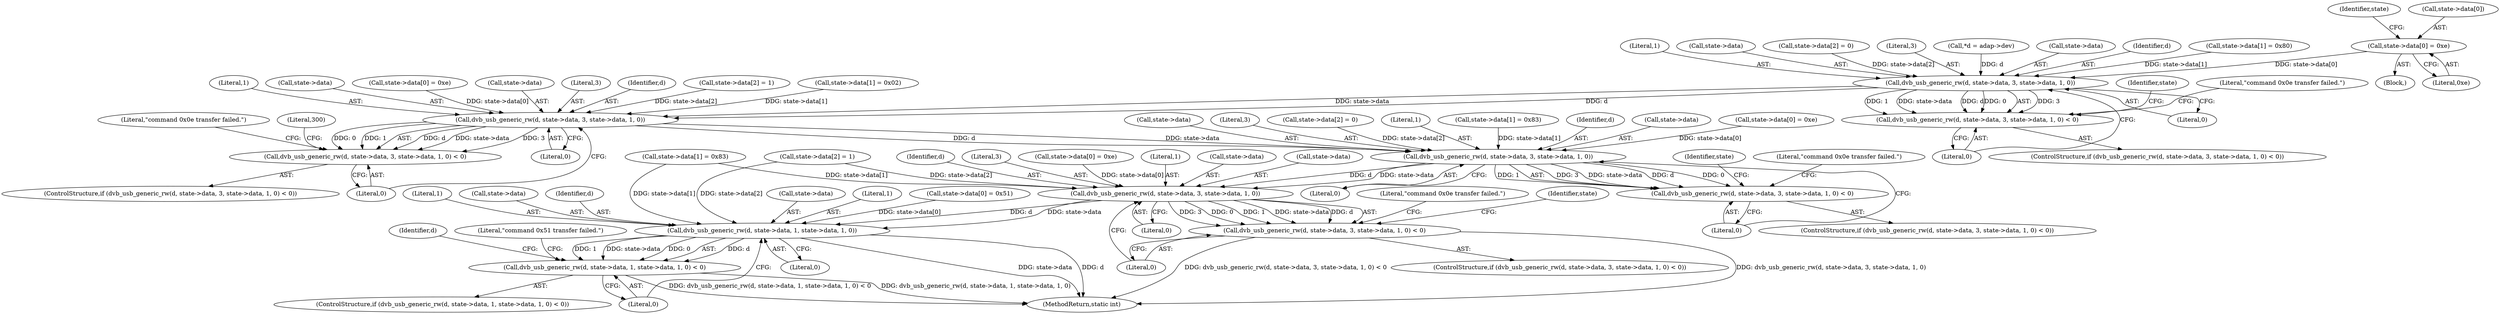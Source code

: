 digraph "0_linux_606142af57dad981b78707234cfbd15f9f7b7125_0@array" {
"1000120" [label="(Call,state->data[0] = 0xe)"];
"1000143" [label="(Call,dvb_usb_generic_rw(d, state->data, 3, state->data, 1, 0))"];
"1000142" [label="(Call,dvb_usb_generic_rw(d, state->data, 3, state->data, 1, 0) < 0)"];
"1000180" [label="(Call,dvb_usb_generic_rw(d, state->data, 3, state->data, 1, 0))"];
"1000179" [label="(Call,dvb_usb_generic_rw(d, state->data, 3, state->data, 1, 0) < 0)"];
"1000219" [label="(Call,dvb_usb_generic_rw(d, state->data, 3, state->data, 1, 0))"];
"1000218" [label="(Call,dvb_usb_generic_rw(d, state->data, 3, state->data, 1, 0) < 0)"];
"1000256" [label="(Call,dvb_usb_generic_rw(d, state->data, 3, state->data, 1, 0))"];
"1000255" [label="(Call,dvb_usb_generic_rw(d, state->data, 3, state->data, 1, 0) < 0)"];
"1000279" [label="(Call,dvb_usb_generic_rw(d, state->data, 1, state->data, 1, 0))"];
"1000278" [label="(Call,dvb_usb_generic_rw(d, state->data, 1, state->data, 1, 0) < 0)"];
"1000285" [label="(Call,state->data)"];
"1000130" [label="(Identifier,state)"];
"1000189" [label="(Literal,1)"];
"1000265" [label="(Literal,1)"];
"1000142" [label="(Call,dvb_usb_generic_rw(d, state->data, 3, state->data, 1, 0) < 0)"];
"1000247" [label="(Call,state->data[2] = 1)"];
"1000277" [label="(ControlStructure,if (dvb_usb_generic_rw(d, state->data, 1, state->data, 1, 0) < 0))"];
"1000102" [label="(Block,)"];
"1000220" [label="(Identifier,d)"];
"1000219" [label="(Call,dvb_usb_generic_rw(d, state->data, 3, state->data, 1, 0))"];
"1000279" [label="(Call,dvb_usb_generic_rw(d, state->data, 1, state->data, 1, 0))"];
"1000145" [label="(Call,state->data)"];
"1000182" [label="(Call,state->data)"];
"1000179" [label="(Call,dvb_usb_generic_rw(d, state->data, 3, state->data, 1, 0) < 0)"];
"1000267" [label="(Literal,0)"];
"1000221" [label="(Call,state->data)"];
"1000157" [label="(Call,state->data[0] = 0xe)"];
"1000232" [label="(Literal,\"command 0x0e transfer failed.\")"];
"1000278" [label="(Call,dvb_usb_generic_rw(d, state->data, 1, state->data, 1, 0) < 0)"];
"1000288" [label="(Literal,1)"];
"1000120" [label="(Call,state->data[0] = 0xe)"];
"1000144" [label="(Identifier,d)"];
"1000180" [label="(Call,dvb_usb_generic_rw(d, state->data, 3, state->data, 1, 0))"];
"1000196" [label="(Call,state->data[0] = 0xe)"];
"1000225" [label="(Call,state->data)"];
"1000127" [label="(Call,state->data[1] = 0x80)"];
"1000266" [label="(Literal,0)"];
"1000270" [label="(Call,state->data[0] = 0x51)"];
"1000256" [label="(Call,dvb_usb_generic_rw(d, state->data, 3, state->data, 1, 0))"];
"1000236" [label="(Identifier,state)"];
"1000240" [label="(Call,state->data[1] = 0x83)"];
"1000178" [label="(ControlStructure,if (dvb_usb_generic_rw(d, state->data, 3, state->data, 1, 0) < 0))"];
"1000141" [label="(ControlStructure,if (dvb_usb_generic_rw(d, state->data, 3, state->data, 1, 0) < 0))"];
"1000258" [label="(Call,state->data)"];
"1000193" [label="(Literal,\"command 0x0e transfer failed.\")"];
"1000255" [label="(Call,dvb_usb_generic_rw(d, state->data, 3, state->data, 1, 0) < 0)"];
"1000230" [label="(Literal,0)"];
"1000284" [label="(Literal,1)"];
"1000191" [label="(Literal,0)"];
"1000190" [label="(Literal,0)"];
"1000254" [label="(ControlStructure,if (dvb_usb_generic_rw(d, state->data, 3, state->data, 1, 0) < 0))"];
"1000186" [label="(Call,state->data)"];
"1000156" [label="(Literal,\"command 0x0e transfer failed.\")"];
"1000262" [label="(Call,state->data)"];
"1000152" [label="(Literal,1)"];
"1000257" [label="(Identifier,d)"];
"1000281" [label="(Call,state->data)"];
"1000269" [label="(Literal,\"command 0x0e transfer failed.\")"];
"1000149" [label="(Call,state->data)"];
"1000224" [label="(Literal,3)"];
"1000217" [label="(ControlStructure,if (dvb_usb_generic_rw(d, state->data, 3, state->data, 1, 0) < 0))"];
"1000353" [label="(MethodReturn,static int)"];
"1000195" [label="(Literal,300)"];
"1000210" [label="(Call,state->data[2] = 0)"];
"1000228" [label="(Literal,1)"];
"1000273" [label="(Identifier,state)"];
"1000280" [label="(Identifier,d)"];
"1000289" [label="(Literal,0)"];
"1000218" [label="(Call,dvb_usb_generic_rw(d, state->data, 3, state->data, 1, 0) < 0)"];
"1000185" [label="(Literal,3)"];
"1000181" [label="(Identifier,d)"];
"1000261" [label="(Literal,3)"];
"1000134" [label="(Call,state->data[2] = 0)"];
"1000203" [label="(Call,state->data[1] = 0x83)"];
"1000233" [label="(Call,state->data[0] = 0xe)"];
"1000296" [label="(Identifier,d)"];
"1000148" [label="(Literal,3)"];
"1000171" [label="(Call,state->data[2] = 1)"];
"1000154" [label="(Literal,0)"];
"1000143" [label="(Call,dvb_usb_generic_rw(d, state->data, 3, state->data, 1, 0))"];
"1000160" [label="(Identifier,state)"];
"1000164" [label="(Call,state->data[1] = 0x02)"];
"1000126" [label="(Literal,0xe)"];
"1000104" [label="(Call,*d = adap->dev)"];
"1000229" [label="(Literal,0)"];
"1000153" [label="(Literal,0)"];
"1000121" [label="(Call,state->data[0])"];
"1000292" [label="(Literal,\"command 0x51 transfer failed.\")"];
"1000290" [label="(Literal,0)"];
"1000120" -> "1000102"  [label="AST: "];
"1000120" -> "1000126"  [label="CFG: "];
"1000121" -> "1000120"  [label="AST: "];
"1000126" -> "1000120"  [label="AST: "];
"1000130" -> "1000120"  [label="CFG: "];
"1000120" -> "1000143"  [label="DDG: state->data[0]"];
"1000143" -> "1000142"  [label="AST: "];
"1000143" -> "1000153"  [label="CFG: "];
"1000144" -> "1000143"  [label="AST: "];
"1000145" -> "1000143"  [label="AST: "];
"1000148" -> "1000143"  [label="AST: "];
"1000149" -> "1000143"  [label="AST: "];
"1000152" -> "1000143"  [label="AST: "];
"1000153" -> "1000143"  [label="AST: "];
"1000154" -> "1000143"  [label="CFG: "];
"1000143" -> "1000142"  [label="DDG: 3"];
"1000143" -> "1000142"  [label="DDG: 1"];
"1000143" -> "1000142"  [label="DDG: state->data"];
"1000143" -> "1000142"  [label="DDG: d"];
"1000143" -> "1000142"  [label="DDG: 0"];
"1000104" -> "1000143"  [label="DDG: d"];
"1000134" -> "1000143"  [label="DDG: state->data[2]"];
"1000127" -> "1000143"  [label="DDG: state->data[1]"];
"1000143" -> "1000180"  [label="DDG: d"];
"1000143" -> "1000180"  [label="DDG: state->data"];
"1000142" -> "1000141"  [label="AST: "];
"1000142" -> "1000154"  [label="CFG: "];
"1000154" -> "1000142"  [label="AST: "];
"1000156" -> "1000142"  [label="CFG: "];
"1000160" -> "1000142"  [label="CFG: "];
"1000180" -> "1000179"  [label="AST: "];
"1000180" -> "1000190"  [label="CFG: "];
"1000181" -> "1000180"  [label="AST: "];
"1000182" -> "1000180"  [label="AST: "];
"1000185" -> "1000180"  [label="AST: "];
"1000186" -> "1000180"  [label="AST: "];
"1000189" -> "1000180"  [label="AST: "];
"1000190" -> "1000180"  [label="AST: "];
"1000191" -> "1000180"  [label="CFG: "];
"1000180" -> "1000179"  [label="DDG: d"];
"1000180" -> "1000179"  [label="DDG: state->data"];
"1000180" -> "1000179"  [label="DDG: 3"];
"1000180" -> "1000179"  [label="DDG: 0"];
"1000180" -> "1000179"  [label="DDG: 1"];
"1000171" -> "1000180"  [label="DDG: state->data[2]"];
"1000157" -> "1000180"  [label="DDG: state->data[0]"];
"1000164" -> "1000180"  [label="DDG: state->data[1]"];
"1000180" -> "1000219"  [label="DDG: d"];
"1000180" -> "1000219"  [label="DDG: state->data"];
"1000179" -> "1000178"  [label="AST: "];
"1000179" -> "1000191"  [label="CFG: "];
"1000191" -> "1000179"  [label="AST: "];
"1000193" -> "1000179"  [label="CFG: "];
"1000195" -> "1000179"  [label="CFG: "];
"1000219" -> "1000218"  [label="AST: "];
"1000219" -> "1000229"  [label="CFG: "];
"1000220" -> "1000219"  [label="AST: "];
"1000221" -> "1000219"  [label="AST: "];
"1000224" -> "1000219"  [label="AST: "];
"1000225" -> "1000219"  [label="AST: "];
"1000228" -> "1000219"  [label="AST: "];
"1000229" -> "1000219"  [label="AST: "];
"1000230" -> "1000219"  [label="CFG: "];
"1000219" -> "1000218"  [label="DDG: 3"];
"1000219" -> "1000218"  [label="DDG: state->data"];
"1000219" -> "1000218"  [label="DDG: d"];
"1000219" -> "1000218"  [label="DDG: 0"];
"1000219" -> "1000218"  [label="DDG: 1"];
"1000196" -> "1000219"  [label="DDG: state->data[0]"];
"1000210" -> "1000219"  [label="DDG: state->data[2]"];
"1000203" -> "1000219"  [label="DDG: state->data[1]"];
"1000219" -> "1000256"  [label="DDG: d"];
"1000219" -> "1000256"  [label="DDG: state->data"];
"1000218" -> "1000217"  [label="AST: "];
"1000218" -> "1000230"  [label="CFG: "];
"1000230" -> "1000218"  [label="AST: "];
"1000232" -> "1000218"  [label="CFG: "];
"1000236" -> "1000218"  [label="CFG: "];
"1000256" -> "1000255"  [label="AST: "];
"1000256" -> "1000266"  [label="CFG: "];
"1000257" -> "1000256"  [label="AST: "];
"1000258" -> "1000256"  [label="AST: "];
"1000261" -> "1000256"  [label="AST: "];
"1000262" -> "1000256"  [label="AST: "];
"1000265" -> "1000256"  [label="AST: "];
"1000266" -> "1000256"  [label="AST: "];
"1000267" -> "1000256"  [label="CFG: "];
"1000256" -> "1000255"  [label="DDG: 3"];
"1000256" -> "1000255"  [label="DDG: 0"];
"1000256" -> "1000255"  [label="DDG: 1"];
"1000256" -> "1000255"  [label="DDG: state->data"];
"1000256" -> "1000255"  [label="DDG: d"];
"1000247" -> "1000256"  [label="DDG: state->data[2]"];
"1000233" -> "1000256"  [label="DDG: state->data[0]"];
"1000240" -> "1000256"  [label="DDG: state->data[1]"];
"1000256" -> "1000279"  [label="DDG: d"];
"1000256" -> "1000279"  [label="DDG: state->data"];
"1000255" -> "1000254"  [label="AST: "];
"1000255" -> "1000267"  [label="CFG: "];
"1000267" -> "1000255"  [label="AST: "];
"1000269" -> "1000255"  [label="CFG: "];
"1000273" -> "1000255"  [label="CFG: "];
"1000255" -> "1000353"  [label="DDG: dvb_usb_generic_rw(d, state->data, 3, state->data, 1, 0)"];
"1000255" -> "1000353"  [label="DDG: dvb_usb_generic_rw(d, state->data, 3, state->data, 1, 0) < 0"];
"1000279" -> "1000278"  [label="AST: "];
"1000279" -> "1000289"  [label="CFG: "];
"1000280" -> "1000279"  [label="AST: "];
"1000281" -> "1000279"  [label="AST: "];
"1000284" -> "1000279"  [label="AST: "];
"1000285" -> "1000279"  [label="AST: "];
"1000288" -> "1000279"  [label="AST: "];
"1000289" -> "1000279"  [label="AST: "];
"1000290" -> "1000279"  [label="CFG: "];
"1000279" -> "1000353"  [label="DDG: d"];
"1000279" -> "1000353"  [label="DDG: state->data"];
"1000279" -> "1000278"  [label="DDG: d"];
"1000279" -> "1000278"  [label="DDG: 1"];
"1000279" -> "1000278"  [label="DDG: state->data"];
"1000279" -> "1000278"  [label="DDG: 0"];
"1000247" -> "1000279"  [label="DDG: state->data[2]"];
"1000240" -> "1000279"  [label="DDG: state->data[1]"];
"1000270" -> "1000279"  [label="DDG: state->data[0]"];
"1000278" -> "1000277"  [label="AST: "];
"1000278" -> "1000290"  [label="CFG: "];
"1000290" -> "1000278"  [label="AST: "];
"1000292" -> "1000278"  [label="CFG: "];
"1000296" -> "1000278"  [label="CFG: "];
"1000278" -> "1000353"  [label="DDG: dvb_usb_generic_rw(d, state->data, 1, state->data, 1, 0) < 0"];
"1000278" -> "1000353"  [label="DDG: dvb_usb_generic_rw(d, state->data, 1, state->data, 1, 0)"];
}
